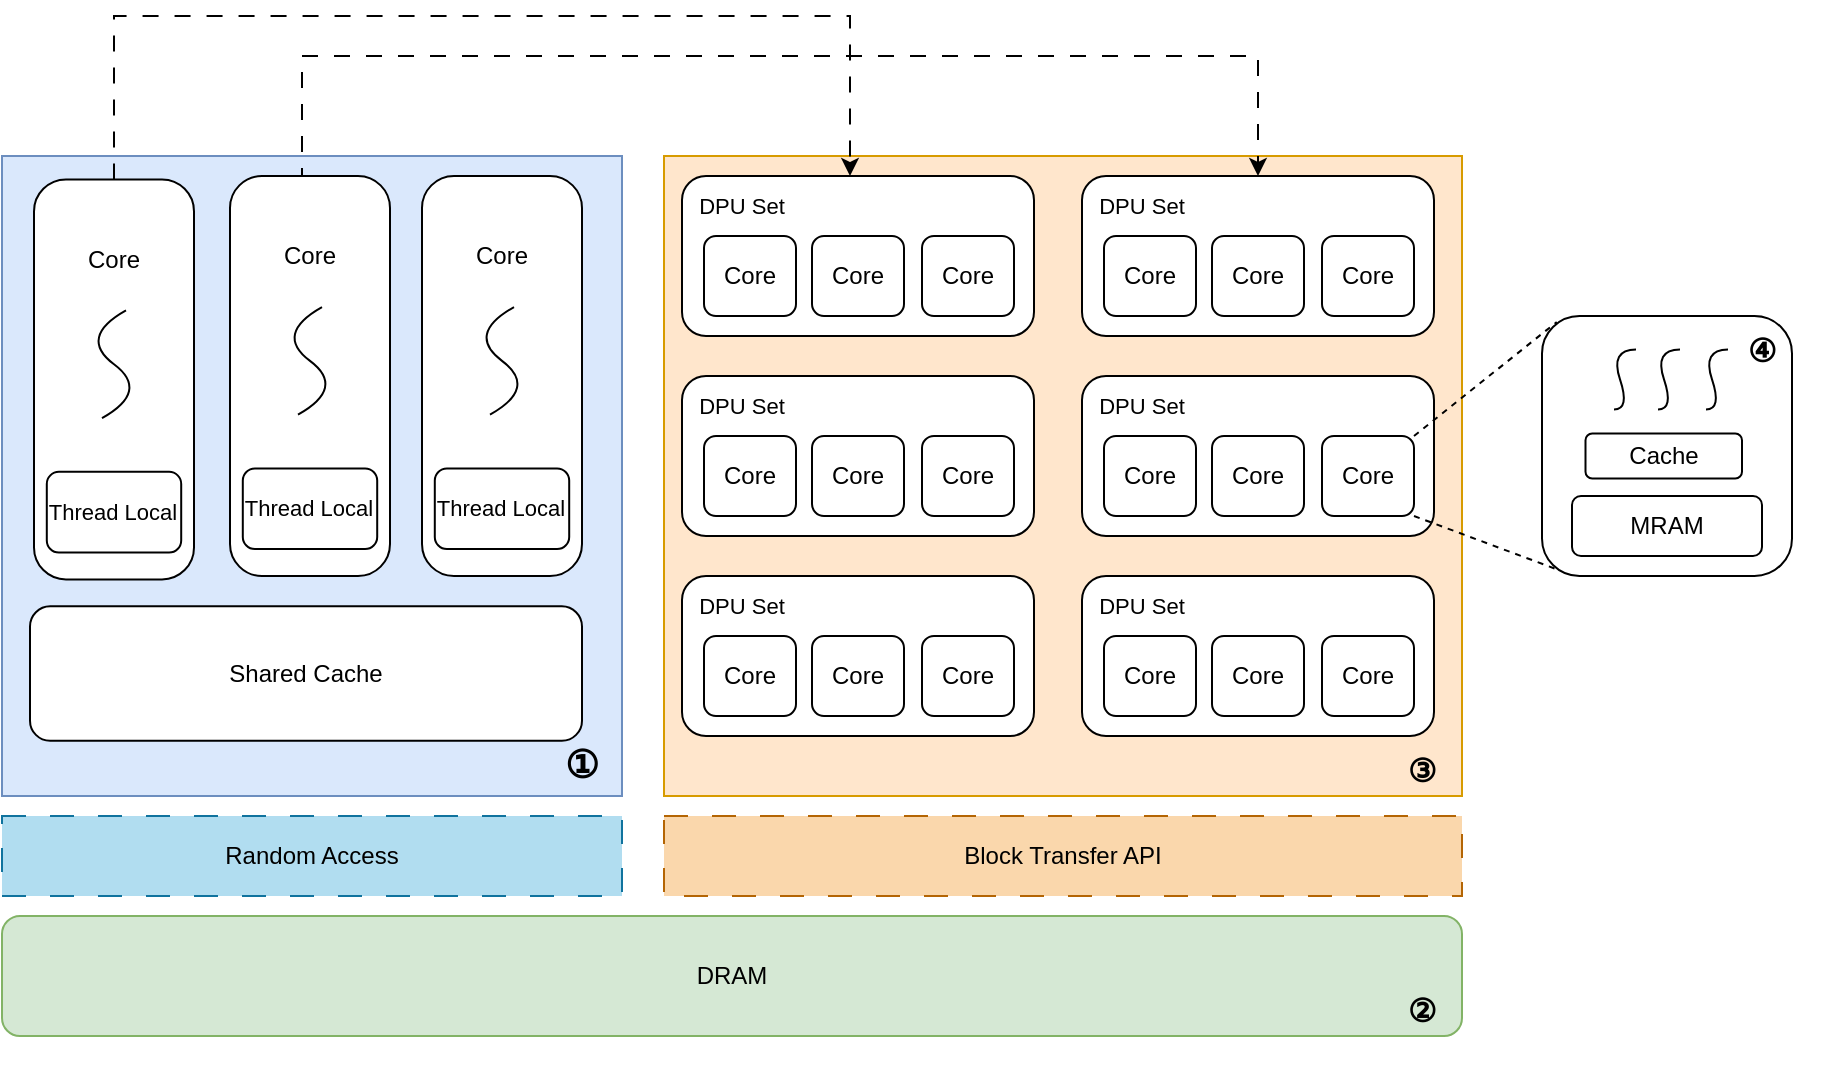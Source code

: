 <mxfile version="21.5.1" type="github">
  <diagram name="第 1 页" id="YpV4BYqwXD7lAimq6Zw4">
    <mxGraphModel dx="1026" dy="561" grid="1" gridSize="10" guides="1" tooltips="1" connect="1" arrows="1" fold="1" page="1" pageScale="1" pageWidth="827" pageHeight="1169" math="0" shadow="0">
      <root>
        <mxCell id="0" />
        <mxCell id="1" parent="0" />
        <mxCell id="1cPQjbSQhpeD4azFQnfo-101" value="" style="rounded=0;whiteSpace=wrap;html=1;fillColor=#ffe6cc;strokeColor=#d79b00;" parent="1" vertex="1">
          <mxGeometry x="371" y="220" width="399" height="320" as="geometry" />
        </mxCell>
        <mxCell id="1cPQjbSQhpeD4azFQnfo-99" value="" style="rounded=0;whiteSpace=wrap;html=1;fillColor=#dae8fc;strokeColor=#6c8ebf;" parent="1" vertex="1">
          <mxGeometry x="40" y="220" width="310" height="320" as="geometry" />
        </mxCell>
        <mxCell id="siJhHcLZKbI5iKl3aMoU-2" value="Shared Cache" style="rounded=1;whiteSpace=wrap;html=1;" parent="1" vertex="1">
          <mxGeometry x="54" y="445.172" width="276" height="67.241" as="geometry" />
        </mxCell>
        <mxCell id="1cPQjbSQhpeD4azFQnfo-12" value="DRAM" style="rounded=1;whiteSpace=wrap;html=1;fillColor=#d5e8d4;strokeColor=#82b366;" parent="1" vertex="1">
          <mxGeometry x="40" y="600" width="730" height="60" as="geometry" />
        </mxCell>
        <mxCell id="1cPQjbSQhpeD4azFQnfo-16" value="" style="group" parent="1" vertex="1" connectable="0">
          <mxGeometry x="56" y="231.72" width="80" height="200.0" as="geometry" />
        </mxCell>
        <mxCell id="siJhHcLZKbI5iKl3aMoU-3" value="Core" style="rounded=1;whiteSpace=wrap;html=1;spacingTop=0;spacingBottom=120;arcSize=20;spacingLeft=0;" parent="1cPQjbSQhpeD4azFQnfo-16" vertex="1">
          <mxGeometry width="80" height="200" as="geometry" />
        </mxCell>
        <mxCell id="1cPQjbSQhpeD4azFQnfo-1" value="&lt;font style=&quot;font-size: 11px;&quot;&gt;Thread Local&lt;/font&gt;" style="rounded=1;whiteSpace=wrap;html=1;fontSize=6;" parent="1cPQjbSQhpeD4azFQnfo-16" vertex="1">
          <mxGeometry x="6.4" y="146.211" width="67.2" height="40.345" as="geometry" />
        </mxCell>
        <mxCell id="1cPQjbSQhpeD4azFQnfo-2" value="" style="curved=1;endArrow=none;html=1;rounded=0;endFill=0;" parent="1cPQjbSQhpeD4azFQnfo-16" edge="1">
          <mxGeometry width="50" height="50" relative="1" as="geometry">
            <mxPoint x="34" y="119.314" as="sourcePoint" />
            <mxPoint x="46" y="65.521" as="targetPoint" />
            <Array as="points">
              <mxPoint x="58" y="105.866" />
              <mxPoint x="22" y="78.97" />
            </Array>
          </mxGeometry>
        </mxCell>
        <mxCell id="1cPQjbSQhpeD4azFQnfo-17" value="" style="group" parent="1" vertex="1" connectable="0">
          <mxGeometry x="154" y="230" width="80" height="200.0" as="geometry" />
        </mxCell>
        <mxCell id="1cPQjbSQhpeD4azFQnfo-18" value="Core" style="rounded=1;whiteSpace=wrap;html=1;spacingTop=0;spacingBottom=120;arcSize=20;spacingLeft=0;" parent="1cPQjbSQhpeD4azFQnfo-17" vertex="1">
          <mxGeometry width="80" height="200" as="geometry" />
        </mxCell>
        <mxCell id="1cPQjbSQhpeD4azFQnfo-19" value="&lt;font style=&quot;font-size: 11px;&quot;&gt;Thread Local&lt;/font&gt;" style="rounded=1;whiteSpace=wrap;html=1;fontSize=6;" parent="1cPQjbSQhpeD4azFQnfo-17" vertex="1">
          <mxGeometry x="6.4" y="146.211" width="67.2" height="40.345" as="geometry" />
        </mxCell>
        <mxCell id="1cPQjbSQhpeD4azFQnfo-20" value="" style="curved=1;endArrow=none;html=1;rounded=0;endFill=0;" parent="1cPQjbSQhpeD4azFQnfo-17" edge="1">
          <mxGeometry width="50" height="50" relative="1" as="geometry">
            <mxPoint x="34" y="119.314" as="sourcePoint" />
            <mxPoint x="46" y="65.521" as="targetPoint" />
            <Array as="points">
              <mxPoint x="58" y="105.866" />
              <mxPoint x="22" y="78.97" />
            </Array>
          </mxGeometry>
        </mxCell>
        <mxCell id="1cPQjbSQhpeD4azFQnfo-21" value="" style="group" parent="1" vertex="1" connectable="0">
          <mxGeometry x="250" y="230" width="80" height="200.0" as="geometry" />
        </mxCell>
        <mxCell id="1cPQjbSQhpeD4azFQnfo-22" value="Core" style="rounded=1;whiteSpace=wrap;html=1;spacingTop=0;spacingBottom=120;arcSize=20;spacingLeft=0;" parent="1cPQjbSQhpeD4azFQnfo-21" vertex="1">
          <mxGeometry width="80" height="200" as="geometry" />
        </mxCell>
        <mxCell id="1cPQjbSQhpeD4azFQnfo-23" value="&lt;font style=&quot;font-size: 11px;&quot;&gt;Thread Local&lt;/font&gt;" style="rounded=1;whiteSpace=wrap;html=1;fontSize=6;" parent="1cPQjbSQhpeD4azFQnfo-21" vertex="1">
          <mxGeometry x="6.4" y="146.211" width="67.2" height="40.345" as="geometry" />
        </mxCell>
        <mxCell id="1cPQjbSQhpeD4azFQnfo-24" value="" style="curved=1;endArrow=none;html=1;rounded=0;endFill=0;" parent="1cPQjbSQhpeD4azFQnfo-21" edge="1">
          <mxGeometry width="50" height="50" relative="1" as="geometry">
            <mxPoint x="34" y="119.314" as="sourcePoint" />
            <mxPoint x="46" y="65.521" as="targetPoint" />
            <Array as="points">
              <mxPoint x="58" y="105.866" />
              <mxPoint x="22" y="78.97" />
            </Array>
          </mxGeometry>
        </mxCell>
        <mxCell id="1cPQjbSQhpeD4azFQnfo-42" value="" style="group" parent="1" vertex="1" connectable="0">
          <mxGeometry x="380" y="230" width="176" height="80" as="geometry" />
        </mxCell>
        <mxCell id="1cPQjbSQhpeD4azFQnfo-15" value="" style="rounded=1;whiteSpace=wrap;html=1;movable=1;resizable=1;rotatable=1;deletable=1;editable=1;locked=0;connectable=1;" parent="1cPQjbSQhpeD4azFQnfo-42" vertex="1">
          <mxGeometry width="176" height="80" as="geometry" />
        </mxCell>
        <mxCell id="1cPQjbSQhpeD4azFQnfo-26" value="&lt;font style=&quot;font-size: 11px;&quot;&gt;DPU Set&lt;/font&gt;" style="text;html=1;strokeColor=none;fillColor=none;align=center;verticalAlign=middle;whiteSpace=wrap;rounded=0;fontSize=8;" parent="1cPQjbSQhpeD4azFQnfo-42" vertex="1">
          <mxGeometry width="60" height="30" as="geometry" />
        </mxCell>
        <mxCell id="1cPQjbSQhpeD4azFQnfo-27" value="Core" style="rounded=1;whiteSpace=wrap;html=1;" parent="1cPQjbSQhpeD4azFQnfo-42" vertex="1">
          <mxGeometry x="11" y="30" width="46" height="40" as="geometry" />
        </mxCell>
        <mxCell id="1cPQjbSQhpeD4azFQnfo-28" value="Core" style="rounded=1;whiteSpace=wrap;html=1;" parent="1cPQjbSQhpeD4azFQnfo-42" vertex="1">
          <mxGeometry x="65" y="30" width="46" height="40" as="geometry" />
        </mxCell>
        <mxCell id="1cPQjbSQhpeD4azFQnfo-29" value="Core" style="rounded=1;whiteSpace=wrap;html=1;" parent="1cPQjbSQhpeD4azFQnfo-42" vertex="1">
          <mxGeometry x="120" y="30" width="46" height="40" as="geometry" />
        </mxCell>
        <mxCell id="1cPQjbSQhpeD4azFQnfo-43" value="" style="group" parent="1" vertex="1" connectable="0">
          <mxGeometry x="580" y="230" width="176" height="80" as="geometry" />
        </mxCell>
        <mxCell id="1cPQjbSQhpeD4azFQnfo-44" value="" style="rounded=1;whiteSpace=wrap;html=1;movable=1;resizable=1;rotatable=1;deletable=1;editable=1;locked=0;connectable=1;" parent="1cPQjbSQhpeD4azFQnfo-43" vertex="1">
          <mxGeometry width="176" height="80" as="geometry" />
        </mxCell>
        <mxCell id="1cPQjbSQhpeD4azFQnfo-45" value="&lt;font style=&quot;font-size: 11px;&quot;&gt;DPU Set&lt;/font&gt;" style="text;html=1;strokeColor=none;fillColor=none;align=center;verticalAlign=middle;whiteSpace=wrap;rounded=0;fontSize=8;" parent="1cPQjbSQhpeD4azFQnfo-43" vertex="1">
          <mxGeometry width="60" height="30" as="geometry" />
        </mxCell>
        <mxCell id="1cPQjbSQhpeD4azFQnfo-46" value="Core" style="rounded=1;whiteSpace=wrap;html=1;" parent="1cPQjbSQhpeD4azFQnfo-43" vertex="1">
          <mxGeometry x="11" y="30" width="46" height="40" as="geometry" />
        </mxCell>
        <mxCell id="1cPQjbSQhpeD4azFQnfo-47" value="Core" style="rounded=1;whiteSpace=wrap;html=1;" parent="1cPQjbSQhpeD4azFQnfo-43" vertex="1">
          <mxGeometry x="65" y="30" width="46" height="40" as="geometry" />
        </mxCell>
        <mxCell id="1cPQjbSQhpeD4azFQnfo-48" value="Core" style="rounded=1;whiteSpace=wrap;html=1;" parent="1cPQjbSQhpeD4azFQnfo-43" vertex="1">
          <mxGeometry x="120" y="30" width="46" height="40" as="geometry" />
        </mxCell>
        <mxCell id="1cPQjbSQhpeD4azFQnfo-49" value="" style="group" parent="1" vertex="1" connectable="0">
          <mxGeometry x="380" y="330" width="176" height="80" as="geometry" />
        </mxCell>
        <mxCell id="1cPQjbSQhpeD4azFQnfo-50" value="" style="rounded=1;whiteSpace=wrap;html=1;movable=1;resizable=1;rotatable=1;deletable=1;editable=1;locked=0;connectable=1;" parent="1cPQjbSQhpeD4azFQnfo-49" vertex="1">
          <mxGeometry width="176" height="80" as="geometry" />
        </mxCell>
        <mxCell id="1cPQjbSQhpeD4azFQnfo-51" value="&lt;font style=&quot;font-size: 11px;&quot;&gt;DPU Set&lt;/font&gt;" style="text;html=1;strokeColor=none;fillColor=none;align=center;verticalAlign=middle;whiteSpace=wrap;rounded=0;fontSize=8;" parent="1cPQjbSQhpeD4azFQnfo-49" vertex="1">
          <mxGeometry width="60" height="30" as="geometry" />
        </mxCell>
        <mxCell id="1cPQjbSQhpeD4azFQnfo-52" value="Core" style="rounded=1;whiteSpace=wrap;html=1;" parent="1cPQjbSQhpeD4azFQnfo-49" vertex="1">
          <mxGeometry x="11" y="30" width="46" height="40" as="geometry" />
        </mxCell>
        <mxCell id="1cPQjbSQhpeD4azFQnfo-53" value="Core" style="rounded=1;whiteSpace=wrap;html=1;" parent="1cPQjbSQhpeD4azFQnfo-49" vertex="1">
          <mxGeometry x="65" y="30" width="46" height="40" as="geometry" />
        </mxCell>
        <mxCell id="1cPQjbSQhpeD4azFQnfo-54" value="Core" style="rounded=1;whiteSpace=wrap;html=1;" parent="1cPQjbSQhpeD4azFQnfo-49" vertex="1">
          <mxGeometry x="120" y="30" width="46" height="40" as="geometry" />
        </mxCell>
        <mxCell id="1cPQjbSQhpeD4azFQnfo-55" value="" style="group" parent="1" vertex="1" connectable="0">
          <mxGeometry x="580" y="330" width="176" height="80" as="geometry" />
        </mxCell>
        <mxCell id="1cPQjbSQhpeD4azFQnfo-56" value="" style="rounded=1;whiteSpace=wrap;html=1;movable=1;resizable=1;rotatable=1;deletable=1;editable=1;locked=0;connectable=1;" parent="1cPQjbSQhpeD4azFQnfo-55" vertex="1">
          <mxGeometry width="176" height="80" as="geometry" />
        </mxCell>
        <mxCell id="1cPQjbSQhpeD4azFQnfo-57" value="&lt;font style=&quot;font-size: 11px;&quot;&gt;DPU Set&lt;/font&gt;" style="text;html=1;strokeColor=none;fillColor=none;align=center;verticalAlign=middle;whiteSpace=wrap;rounded=0;fontSize=8;" parent="1cPQjbSQhpeD4azFQnfo-55" vertex="1">
          <mxGeometry width="60" height="30" as="geometry" />
        </mxCell>
        <mxCell id="1cPQjbSQhpeD4azFQnfo-58" value="Core" style="rounded=1;whiteSpace=wrap;html=1;" parent="1cPQjbSQhpeD4azFQnfo-55" vertex="1">
          <mxGeometry x="11" y="30" width="46" height="40" as="geometry" />
        </mxCell>
        <mxCell id="1cPQjbSQhpeD4azFQnfo-59" value="Core" style="rounded=1;whiteSpace=wrap;html=1;" parent="1cPQjbSQhpeD4azFQnfo-55" vertex="1">
          <mxGeometry x="65" y="30" width="46" height="40" as="geometry" />
        </mxCell>
        <mxCell id="1cPQjbSQhpeD4azFQnfo-60" value="Core" style="rounded=1;whiteSpace=wrap;html=1;" parent="1cPQjbSQhpeD4azFQnfo-55" vertex="1">
          <mxGeometry x="120" y="30" width="46" height="40" as="geometry" />
        </mxCell>
        <mxCell id="1cPQjbSQhpeD4azFQnfo-61" value="" style="group" parent="1" vertex="1" connectable="0">
          <mxGeometry x="380" y="430" width="176" height="80" as="geometry" />
        </mxCell>
        <mxCell id="1cPQjbSQhpeD4azFQnfo-62" value="" style="rounded=1;whiteSpace=wrap;html=1;movable=1;resizable=1;rotatable=1;deletable=1;editable=1;locked=0;connectable=1;" parent="1cPQjbSQhpeD4azFQnfo-61" vertex="1">
          <mxGeometry width="176" height="80" as="geometry" />
        </mxCell>
        <mxCell id="1cPQjbSQhpeD4azFQnfo-63" value="&lt;font style=&quot;font-size: 11px;&quot;&gt;DPU Set&lt;/font&gt;" style="text;html=1;strokeColor=none;fillColor=none;align=center;verticalAlign=middle;whiteSpace=wrap;rounded=0;fontSize=8;" parent="1cPQjbSQhpeD4azFQnfo-61" vertex="1">
          <mxGeometry width="60" height="30" as="geometry" />
        </mxCell>
        <mxCell id="1cPQjbSQhpeD4azFQnfo-64" value="Core" style="rounded=1;whiteSpace=wrap;html=1;" parent="1cPQjbSQhpeD4azFQnfo-61" vertex="1">
          <mxGeometry x="11" y="30" width="46" height="40" as="geometry" />
        </mxCell>
        <mxCell id="1cPQjbSQhpeD4azFQnfo-65" value="Core" style="rounded=1;whiteSpace=wrap;html=1;" parent="1cPQjbSQhpeD4azFQnfo-61" vertex="1">
          <mxGeometry x="65" y="30" width="46" height="40" as="geometry" />
        </mxCell>
        <mxCell id="1cPQjbSQhpeD4azFQnfo-66" value="Core" style="rounded=1;whiteSpace=wrap;html=1;" parent="1cPQjbSQhpeD4azFQnfo-61" vertex="1">
          <mxGeometry x="120" y="30" width="46" height="40" as="geometry" />
        </mxCell>
        <mxCell id="1cPQjbSQhpeD4azFQnfo-67" value="" style="group" parent="1" vertex="1" connectable="0">
          <mxGeometry x="580" y="430" width="176" height="80" as="geometry" />
        </mxCell>
        <mxCell id="1cPQjbSQhpeD4azFQnfo-68" value="" style="rounded=1;whiteSpace=wrap;html=1;movable=1;resizable=1;rotatable=1;deletable=1;editable=1;locked=0;connectable=1;" parent="1cPQjbSQhpeD4azFQnfo-67" vertex="1">
          <mxGeometry width="176" height="80" as="geometry" />
        </mxCell>
        <mxCell id="1cPQjbSQhpeD4azFQnfo-69" value="&lt;font style=&quot;font-size: 11px;&quot;&gt;DPU Set&lt;/font&gt;" style="text;html=1;strokeColor=none;fillColor=none;align=center;verticalAlign=middle;whiteSpace=wrap;rounded=0;fontSize=8;" parent="1cPQjbSQhpeD4azFQnfo-67" vertex="1">
          <mxGeometry width="60" height="30" as="geometry" />
        </mxCell>
        <mxCell id="1cPQjbSQhpeD4azFQnfo-70" value="Core" style="rounded=1;whiteSpace=wrap;html=1;" parent="1cPQjbSQhpeD4azFQnfo-67" vertex="1">
          <mxGeometry x="11" y="30" width="46" height="40" as="geometry" />
        </mxCell>
        <mxCell id="1cPQjbSQhpeD4azFQnfo-71" value="Core" style="rounded=1;whiteSpace=wrap;html=1;" parent="1cPQjbSQhpeD4azFQnfo-67" vertex="1">
          <mxGeometry x="65" y="30" width="46" height="40" as="geometry" />
        </mxCell>
        <mxCell id="1cPQjbSQhpeD4azFQnfo-72" value="Core" style="rounded=1;whiteSpace=wrap;html=1;" parent="1cPQjbSQhpeD4azFQnfo-67" vertex="1">
          <mxGeometry x="120" y="30" width="46" height="40" as="geometry" />
        </mxCell>
        <mxCell id="1cPQjbSQhpeD4azFQnfo-76" value="" style="edgeStyle=orthogonalEdgeStyle;rounded=0;orthogonalLoop=1;jettySize=auto;html=1;entryX=0.5;entryY=1;entryDx=0;entryDy=0;exitX=0.5;exitY=0;exitDx=0;exitDy=0;dashed=1;dashPattern=8 8;" parent="1" source="siJhHcLZKbI5iKl3aMoU-3" edge="1">
          <mxGeometry relative="1" as="geometry">
            <mxPoint x="464" y="230" as="targetPoint" />
            <Array as="points">
              <mxPoint x="96" y="150" />
              <mxPoint x="464" y="150" />
            </Array>
          </mxGeometry>
        </mxCell>
        <mxCell id="1cPQjbSQhpeD4azFQnfo-78" value="" style="edgeStyle=orthogonalEdgeStyle;rounded=0;orthogonalLoop=1;jettySize=auto;html=1;entryX=0.5;entryY=0;entryDx=0;entryDy=0;exitX=0.5;exitY=0;exitDx=0;exitDy=0;dashed=1;dashPattern=8 8;" parent="1" source="1cPQjbSQhpeD4azFQnfo-18" target="1cPQjbSQhpeD4azFQnfo-44" edge="1">
          <mxGeometry relative="1" as="geometry">
            <mxPoint x="220" y="230" as="sourcePoint" />
            <mxPoint x="572" y="228" as="targetPoint" />
            <Array as="points">
              <mxPoint x="190" y="230" />
              <mxPoint x="190" y="170" />
              <mxPoint x="668" y="170" />
            </Array>
          </mxGeometry>
        </mxCell>
        <mxCell id="1cPQjbSQhpeD4azFQnfo-94" value="" style="group" parent="1" vertex="1" connectable="0">
          <mxGeometry x="810" y="300" width="140" height="130" as="geometry" />
        </mxCell>
        <mxCell id="1cPQjbSQhpeD4azFQnfo-79" value="" style="rounded=1;whiteSpace=wrap;html=1;" parent="1cPQjbSQhpeD4azFQnfo-94" vertex="1">
          <mxGeometry width="125" height="130" as="geometry" />
        </mxCell>
        <mxCell id="1cPQjbSQhpeD4azFQnfo-80" value="MRAM" style="rounded=1;whiteSpace=wrap;html=1;" parent="1cPQjbSQhpeD4azFQnfo-94" vertex="1">
          <mxGeometry x="15" y="90" width="95" height="30" as="geometry" />
        </mxCell>
        <mxCell id="1cPQjbSQhpeD4azFQnfo-81" value="Cache" style="rounded=1;whiteSpace=wrap;html=1;" parent="1cPQjbSQhpeD4azFQnfo-94" vertex="1">
          <mxGeometry x="21.75" y="58.75" width="78.25" height="22.5" as="geometry" />
        </mxCell>
        <mxCell id="1cPQjbSQhpeD4azFQnfo-89" value="" style="curved=1;endArrow=none;html=1;rounded=0;endFill=0;" parent="1cPQjbSQhpeD4azFQnfo-94" edge="1">
          <mxGeometry width="50" height="50" relative="1" as="geometry">
            <mxPoint x="36" y="46.72" as="sourcePoint" />
            <mxPoint x="47" y="16.72" as="targetPoint" />
            <Array as="points">
              <mxPoint x="44" y="46.72" />
              <mxPoint x="34" y="16.72" />
            </Array>
          </mxGeometry>
        </mxCell>
        <mxCell id="1cPQjbSQhpeD4azFQnfo-92" value="" style="curved=1;endArrow=none;html=1;rounded=0;endFill=0;" parent="1cPQjbSQhpeD4azFQnfo-94" edge="1">
          <mxGeometry width="50" height="50" relative="1" as="geometry">
            <mxPoint x="58" y="46.72" as="sourcePoint" />
            <mxPoint x="69" y="16.72" as="targetPoint" />
            <Array as="points">
              <mxPoint x="66" y="46.72" />
              <mxPoint x="56" y="16.72" />
            </Array>
          </mxGeometry>
        </mxCell>
        <mxCell id="1cPQjbSQhpeD4azFQnfo-93" value="" style="curved=1;endArrow=none;html=1;rounded=0;endFill=0;spacingBottom=0;spacing=2;" parent="1cPQjbSQhpeD4azFQnfo-94" edge="1">
          <mxGeometry width="50" height="50" relative="1" as="geometry">
            <mxPoint x="82" y="46.72" as="sourcePoint" />
            <mxPoint x="93" y="16.72" as="targetPoint" />
            <Array as="points">
              <mxPoint x="90" y="46.72" />
              <mxPoint x="80" y="16.72" />
            </Array>
          </mxGeometry>
        </mxCell>
        <mxCell id="woqamysOv7D3Uq7dfl2v-13" value="&lt;h1&gt;&lt;font style=&quot;font-size: 16px;&quot;&gt;&lt;b&gt;④&lt;/b&gt;&lt;/font&gt;&lt;/h1&gt;" style="text;html=1;strokeColor=none;fillColor=none;align=center;verticalAlign=middle;whiteSpace=wrap;rounded=0;" parent="1cPQjbSQhpeD4azFQnfo-94" vertex="1">
          <mxGeometry x="80" width="60" height="30" as="geometry" />
        </mxCell>
        <mxCell id="1cPQjbSQhpeD4azFQnfo-95" value="" style="endArrow=none;dashed=1;html=1;rounded=0;exitX=1;exitY=0;exitDx=0;exitDy=0;entryX=0.059;entryY=0.023;entryDx=0;entryDy=0;entryPerimeter=0;" parent="1" source="1cPQjbSQhpeD4azFQnfo-60" target="1cPQjbSQhpeD4azFQnfo-79" edge="1">
          <mxGeometry width="50" height="50" relative="1" as="geometry">
            <mxPoint x="750" y="360" as="sourcePoint" />
            <mxPoint x="800" y="310" as="targetPoint" />
          </mxGeometry>
        </mxCell>
        <mxCell id="1cPQjbSQhpeD4azFQnfo-96" value="" style="endArrow=none;dashed=1;html=1;rounded=0;exitX=1;exitY=1;exitDx=0;exitDy=0;entryX=0.053;entryY=0.972;entryDx=0;entryDy=0;entryPerimeter=0;" parent="1" source="1cPQjbSQhpeD4azFQnfo-60" target="1cPQjbSQhpeD4azFQnfo-79" edge="1">
          <mxGeometry width="50" height="50" relative="1" as="geometry">
            <mxPoint x="820" y="500" as="sourcePoint" />
            <mxPoint x="820" y="430" as="targetPoint" />
          </mxGeometry>
        </mxCell>
        <mxCell id="woqamysOv7D3Uq7dfl2v-1" value="Random Access" style="rounded=0;whiteSpace=wrap;html=1;shadow=0;dashed=1;dashPattern=12 12;fillColor=#b1ddf0;strokeColor=#10739e;" parent="1" vertex="1">
          <mxGeometry x="40" y="550" width="310" height="40" as="geometry" />
        </mxCell>
        <mxCell id="woqamysOv7D3Uq7dfl2v-4" value="Block Transfer API" style="rounded=0;whiteSpace=wrap;html=1;shadow=0;dashed=1;dashPattern=12 12;fillColor=#fad7ac;strokeColor=#b46504;" parent="1" vertex="1">
          <mxGeometry x="371" y="550" width="399" height="40" as="geometry" />
        </mxCell>
        <mxCell id="woqamysOv7D3Uq7dfl2v-8" value="&lt;b&gt;&lt;font face=&quot;Comic Sans MS&quot; style=&quot;font-size: 19px;&quot;&gt;①&lt;/font&gt;&lt;/b&gt;" style="text;html=1;strokeColor=none;fillColor=none;align=center;verticalAlign=middle;whiteSpace=wrap;rounded=0;" parent="1" vertex="1">
          <mxGeometry x="300" y="510" width="60" height="30" as="geometry" />
        </mxCell>
        <mxCell id="woqamysOv7D3Uq7dfl2v-11" value="&lt;h1&gt;&lt;font style=&quot;font-size: 16px;&quot;&gt;&lt;b&gt;②&lt;/b&gt;&lt;/font&gt;&lt;/h1&gt;" style="text;html=1;strokeColor=none;fillColor=none;align=center;verticalAlign=middle;whiteSpace=wrap;rounded=0;" parent="1" vertex="1">
          <mxGeometry x="720" y="630" width="60" height="30" as="geometry" />
        </mxCell>
        <mxCell id="woqamysOv7D3Uq7dfl2v-12" value="&lt;h1&gt;&lt;font style=&quot;font-size: 16px;&quot;&gt;&lt;b&gt;③&lt;/b&gt;&lt;/font&gt;&lt;/h1&gt;" style="text;html=1;strokeColor=none;fillColor=none;align=center;verticalAlign=middle;whiteSpace=wrap;rounded=0;" parent="1" vertex="1">
          <mxGeometry x="720" y="510.0" width="60" height="30" as="geometry" />
        </mxCell>
      </root>
    </mxGraphModel>
  </diagram>
</mxfile>
